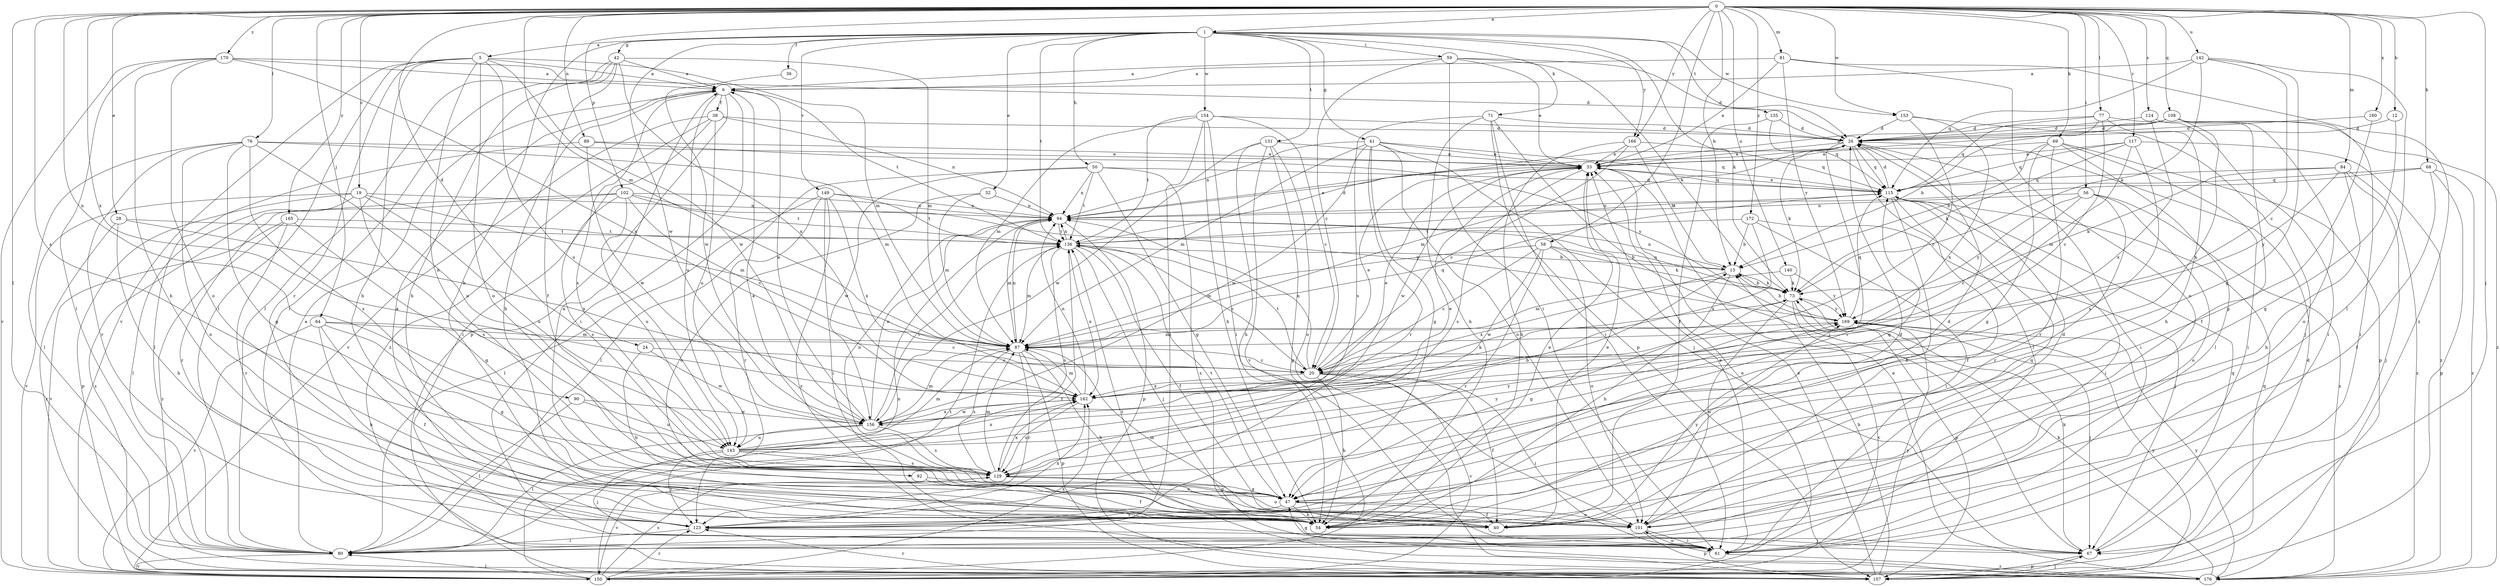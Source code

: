 strict digraph  {
0;
1;
5;
6;
12;
13;
19;
20;
24;
26;
28;
32;
33;
36;
38;
40;
41;
42;
47;
50;
54;
56;
58;
59;
61;
64;
67;
68;
69;
71;
73;
76;
77;
80;
81;
84;
87;
89;
90;
92;
94;
101;
102;
107;
108;
115;
117;
123;
124;
129;
131;
135;
136;
140;
142;
143;
149;
150;
153;
154;
156;
160;
162;
165;
166;
169;
170;
172;
176;
0 -> 1  [label=a];
0 -> 12  [label=b];
0 -> 13  [label=b];
0 -> 19  [label=c];
0 -> 24  [label=d];
0 -> 28  [label=e];
0 -> 56  [label=i];
0 -> 58  [label=i];
0 -> 64  [label=j];
0 -> 67  [label=j];
0 -> 68  [label=k];
0 -> 69  [label=k];
0 -> 76  [label=l];
0 -> 77  [label=l];
0 -> 80  [label=l];
0 -> 81  [label=m];
0 -> 84  [label=m];
0 -> 87  [label=m];
0 -> 89  [label=n];
0 -> 90  [label=n];
0 -> 102  [label=p];
0 -> 108  [label=q];
0 -> 117  [label=r];
0 -> 124  [label=s];
0 -> 129  [label=s];
0 -> 140  [label=u];
0 -> 142  [label=u];
0 -> 153  [label=w];
0 -> 160  [label=x];
0 -> 162  [label=x];
0 -> 165  [label=y];
0 -> 166  [label=y];
0 -> 170  [label=z];
0 -> 172  [label=z];
1 -> 5  [label=a];
1 -> 32  [label=e];
1 -> 36  [label=f];
1 -> 41  [label=g];
1 -> 42  [label=g];
1 -> 50  [label=h];
1 -> 54  [label=h];
1 -> 59  [label=i];
1 -> 71  [label=k];
1 -> 73  [label=k];
1 -> 131  [label=t];
1 -> 135  [label=t];
1 -> 136  [label=t];
1 -> 149  [label=v];
1 -> 153  [label=w];
1 -> 154  [label=w];
1 -> 156  [label=w];
1 -> 166  [label=y];
5 -> 6  [label=a];
5 -> 54  [label=h];
5 -> 80  [label=l];
5 -> 87  [label=m];
5 -> 92  [label=n];
5 -> 101  [label=o];
5 -> 123  [label=r];
5 -> 143  [label=u];
5 -> 150  [label=v];
5 -> 156  [label=w];
6 -> 38  [label=f];
6 -> 54  [label=h];
6 -> 61  [label=i];
6 -> 107  [label=p];
6 -> 129  [label=s];
6 -> 136  [label=t];
6 -> 143  [label=u];
12 -> 26  [label=d];
12 -> 47  [label=g];
13 -> 54  [label=h];
13 -> 73  [label=k];
13 -> 94  [label=n];
13 -> 162  [label=x];
19 -> 80  [label=l];
19 -> 87  [label=m];
19 -> 94  [label=n];
19 -> 107  [label=p];
19 -> 129  [label=s];
19 -> 143  [label=u];
19 -> 150  [label=v];
20 -> 33  [label=e];
20 -> 40  [label=f];
20 -> 54  [label=h];
20 -> 61  [label=i];
20 -> 94  [label=n];
20 -> 136  [label=t];
20 -> 150  [label=v];
20 -> 162  [label=x];
24 -> 20  [label=c];
24 -> 54  [label=h];
24 -> 156  [label=w];
26 -> 33  [label=e];
26 -> 61  [label=i];
26 -> 73  [label=k];
26 -> 80  [label=l];
26 -> 87  [label=m];
26 -> 115  [label=q];
26 -> 123  [label=r];
28 -> 54  [label=h];
28 -> 136  [label=t];
28 -> 162  [label=x];
28 -> 176  [label=z];
32 -> 87  [label=m];
32 -> 94  [label=n];
32 -> 101  [label=o];
33 -> 115  [label=q];
33 -> 129  [label=s];
33 -> 156  [label=w];
36 -> 156  [label=w];
38 -> 26  [label=d];
38 -> 61  [label=i];
38 -> 94  [label=n];
38 -> 143  [label=u];
38 -> 150  [label=v];
38 -> 176  [label=z];
40 -> 33  [label=e];
40 -> 87  [label=m];
40 -> 169  [label=y];
41 -> 33  [label=e];
41 -> 47  [label=g];
41 -> 67  [label=j];
41 -> 87  [label=m];
41 -> 94  [label=n];
41 -> 101  [label=o];
41 -> 115  [label=q];
41 -> 123  [label=r];
41 -> 156  [label=w];
42 -> 6  [label=a];
42 -> 40  [label=f];
42 -> 54  [label=h];
42 -> 61  [label=i];
42 -> 80  [label=l];
42 -> 87  [label=m];
42 -> 162  [label=x];
47 -> 6  [label=a];
47 -> 26  [label=d];
47 -> 40  [label=f];
47 -> 54  [label=h];
47 -> 101  [label=o];
47 -> 123  [label=r];
47 -> 136  [label=t];
50 -> 47  [label=g];
50 -> 80  [label=l];
50 -> 94  [label=n];
50 -> 115  [label=q];
50 -> 136  [label=t];
50 -> 156  [label=w];
50 -> 176  [label=z];
54 -> 6  [label=a];
54 -> 26  [label=d];
54 -> 33  [label=e];
56 -> 20  [label=c];
56 -> 94  [label=n];
56 -> 101  [label=o];
56 -> 123  [label=r];
56 -> 169  [label=y];
56 -> 176  [label=z];
58 -> 13  [label=b];
58 -> 20  [label=c];
58 -> 73  [label=k];
58 -> 87  [label=m];
58 -> 101  [label=o];
58 -> 123  [label=r];
58 -> 156  [label=w];
59 -> 6  [label=a];
59 -> 20  [label=c];
59 -> 26  [label=d];
59 -> 33  [label=e];
59 -> 61  [label=i];
59 -> 73  [label=k];
61 -> 33  [label=e];
61 -> 47  [label=g];
61 -> 101  [label=o];
61 -> 176  [label=z];
64 -> 20  [label=c];
64 -> 40  [label=f];
64 -> 47  [label=g];
64 -> 54  [label=h];
64 -> 87  [label=m];
64 -> 150  [label=v];
67 -> 73  [label=k];
67 -> 107  [label=p];
67 -> 115  [label=q];
68 -> 40  [label=f];
68 -> 107  [label=p];
68 -> 115  [label=q];
68 -> 136  [label=t];
68 -> 176  [label=z];
69 -> 13  [label=b];
69 -> 33  [label=e];
69 -> 47  [label=g];
69 -> 61  [label=i];
69 -> 80  [label=l];
69 -> 107  [label=p];
69 -> 123  [label=r];
71 -> 26  [label=d];
71 -> 54  [label=h];
71 -> 61  [label=i];
71 -> 67  [label=j];
71 -> 107  [label=p];
71 -> 129  [label=s];
73 -> 13  [label=b];
73 -> 47  [label=g];
73 -> 94  [label=n];
73 -> 101  [label=o];
73 -> 107  [label=p];
73 -> 150  [label=v];
73 -> 169  [label=y];
76 -> 33  [label=e];
76 -> 47  [label=g];
76 -> 80  [label=l];
76 -> 87  [label=m];
76 -> 101  [label=o];
76 -> 123  [label=r];
76 -> 129  [label=s];
76 -> 143  [label=u];
77 -> 13  [label=b];
77 -> 20  [label=c];
77 -> 26  [label=d];
77 -> 54  [label=h];
77 -> 115  [label=q];
77 -> 176  [label=z];
80 -> 6  [label=a];
80 -> 136  [label=t];
80 -> 150  [label=v];
81 -> 6  [label=a];
81 -> 33  [label=e];
81 -> 101  [label=o];
81 -> 169  [label=y];
81 -> 176  [label=z];
84 -> 54  [label=h];
84 -> 67  [label=j];
84 -> 73  [label=k];
84 -> 115  [label=q];
84 -> 169  [label=y];
84 -> 176  [label=z];
87 -> 20  [label=c];
87 -> 54  [label=h];
87 -> 94  [label=n];
87 -> 107  [label=p];
87 -> 115  [label=q];
87 -> 123  [label=r];
87 -> 129  [label=s];
89 -> 33  [label=e];
89 -> 80  [label=l];
89 -> 156  [label=w];
89 -> 169  [label=y];
90 -> 80  [label=l];
90 -> 143  [label=u];
90 -> 156  [label=w];
92 -> 40  [label=f];
92 -> 47  [label=g];
94 -> 33  [label=e];
94 -> 87  [label=m];
94 -> 107  [label=p];
94 -> 136  [label=t];
101 -> 26  [label=d];
101 -> 61  [label=i];
101 -> 107  [label=p];
101 -> 115  [label=q];
102 -> 20  [label=c];
102 -> 94  [label=n];
102 -> 123  [label=r];
102 -> 129  [label=s];
102 -> 136  [label=t];
102 -> 143  [label=u];
102 -> 169  [label=y];
102 -> 176  [label=z];
107 -> 13  [label=b];
107 -> 33  [label=e];
107 -> 67  [label=j];
107 -> 115  [label=q];
107 -> 123  [label=r];
107 -> 169  [label=y];
108 -> 26  [label=d];
108 -> 33  [label=e];
108 -> 40  [label=f];
108 -> 61  [label=i];
108 -> 94  [label=n];
108 -> 101  [label=o];
108 -> 162  [label=x];
115 -> 26  [label=d];
115 -> 33  [label=e];
115 -> 40  [label=f];
115 -> 54  [label=h];
115 -> 61  [label=i];
115 -> 94  [label=n];
117 -> 33  [label=e];
117 -> 73  [label=k];
117 -> 87  [label=m];
117 -> 115  [label=q];
117 -> 129  [label=s];
117 -> 176  [label=z];
123 -> 6  [label=a];
123 -> 67  [label=j];
123 -> 80  [label=l];
123 -> 162  [label=x];
124 -> 26  [label=d];
124 -> 61  [label=i];
124 -> 162  [label=x];
129 -> 47  [label=g];
129 -> 87  [label=m];
129 -> 94  [label=n];
129 -> 101  [label=o];
129 -> 115  [label=q];
129 -> 150  [label=v];
129 -> 162  [label=x];
129 -> 169  [label=y];
131 -> 33  [label=e];
131 -> 54  [label=h];
131 -> 101  [label=o];
131 -> 107  [label=p];
131 -> 150  [label=v];
131 -> 156  [label=w];
135 -> 26  [label=d];
135 -> 40  [label=f];
135 -> 115  [label=q];
136 -> 13  [label=b];
136 -> 20  [label=c];
136 -> 26  [label=d];
136 -> 40  [label=f];
136 -> 67  [label=j];
136 -> 87  [label=m];
136 -> 94  [label=n];
136 -> 129  [label=s];
136 -> 162  [label=x];
140 -> 73  [label=k];
140 -> 87  [label=m];
140 -> 169  [label=y];
142 -> 6  [label=a];
142 -> 20  [label=c];
142 -> 47  [label=g];
142 -> 73  [label=k];
142 -> 80  [label=l];
142 -> 115  [label=q];
143 -> 13  [label=b];
143 -> 33  [label=e];
143 -> 67  [label=j];
143 -> 87  [label=m];
143 -> 101  [label=o];
143 -> 123  [label=r];
143 -> 129  [label=s];
143 -> 162  [label=x];
143 -> 169  [label=y];
149 -> 61  [label=i];
149 -> 80  [label=l];
149 -> 94  [label=n];
149 -> 123  [label=r];
149 -> 136  [label=t];
149 -> 162  [label=x];
149 -> 176  [label=z];
150 -> 26  [label=d];
150 -> 33  [label=e];
150 -> 80  [label=l];
150 -> 94  [label=n];
150 -> 123  [label=r];
150 -> 129  [label=s];
150 -> 136  [label=t];
150 -> 162  [label=x];
150 -> 169  [label=y];
153 -> 20  [label=c];
153 -> 26  [label=d];
153 -> 67  [label=j];
153 -> 162  [label=x];
154 -> 20  [label=c];
154 -> 26  [label=d];
154 -> 54  [label=h];
154 -> 61  [label=i];
154 -> 80  [label=l];
154 -> 87  [label=m];
154 -> 136  [label=t];
156 -> 6  [label=a];
156 -> 80  [label=l];
156 -> 87  [label=m];
156 -> 94  [label=n];
156 -> 129  [label=s];
156 -> 136  [label=t];
156 -> 143  [label=u];
156 -> 162  [label=x];
160 -> 26  [label=d];
160 -> 47  [label=g];
162 -> 33  [label=e];
162 -> 73  [label=k];
162 -> 87  [label=m];
162 -> 94  [label=n];
162 -> 129  [label=s];
162 -> 156  [label=w];
165 -> 47  [label=g];
165 -> 123  [label=r];
165 -> 136  [label=t];
165 -> 150  [label=v];
165 -> 176  [label=z];
166 -> 13  [label=b];
166 -> 20  [label=c];
166 -> 33  [label=e];
166 -> 54  [label=h];
166 -> 115  [label=q];
169 -> 13  [label=b];
169 -> 67  [label=j];
169 -> 87  [label=m];
169 -> 115  [label=q];
170 -> 6  [label=a];
170 -> 26  [label=d];
170 -> 54  [label=h];
170 -> 80  [label=l];
170 -> 101  [label=o];
170 -> 150  [label=v];
170 -> 162  [label=x];
172 -> 13  [label=b];
172 -> 61  [label=i];
172 -> 67  [label=j];
172 -> 136  [label=t];
172 -> 162  [label=x];
176 -> 33  [label=e];
176 -> 73  [label=k];
176 -> 136  [label=t];
176 -> 169  [label=y];
}
